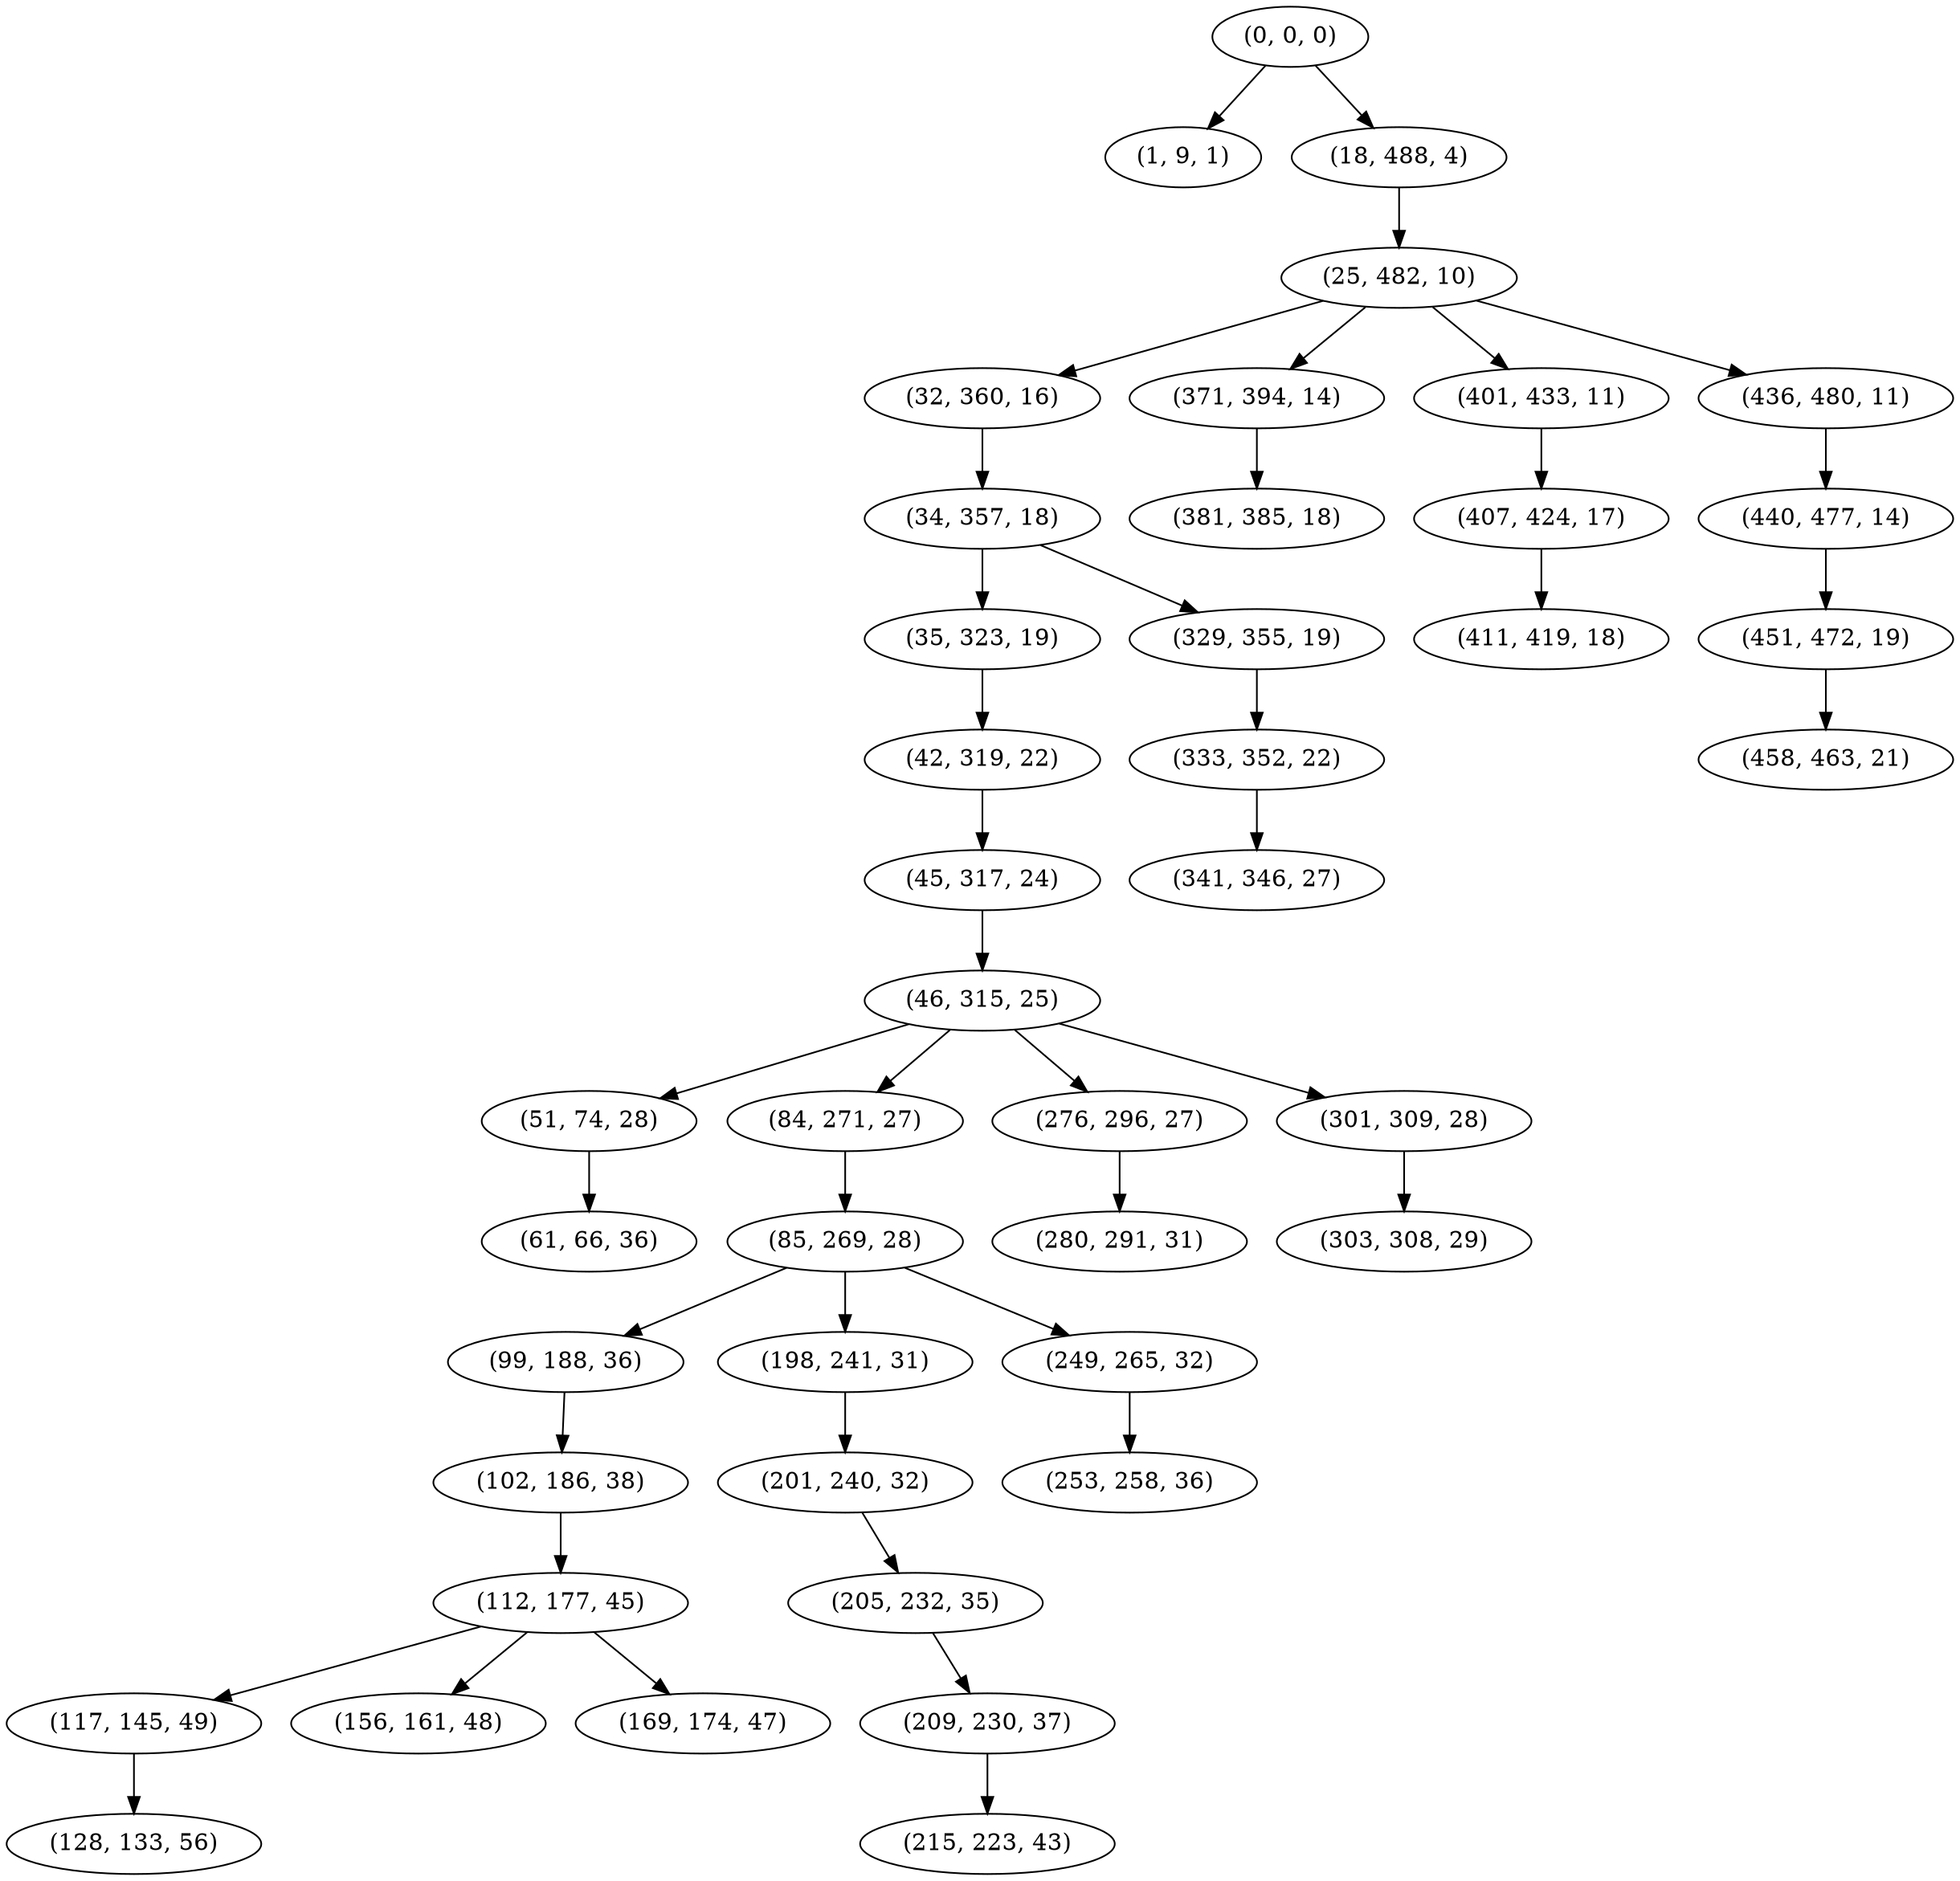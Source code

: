 digraph tree {
    "(0, 0, 0)";
    "(1, 9, 1)";
    "(18, 488, 4)";
    "(25, 482, 10)";
    "(32, 360, 16)";
    "(34, 357, 18)";
    "(35, 323, 19)";
    "(42, 319, 22)";
    "(45, 317, 24)";
    "(46, 315, 25)";
    "(51, 74, 28)";
    "(61, 66, 36)";
    "(84, 271, 27)";
    "(85, 269, 28)";
    "(99, 188, 36)";
    "(102, 186, 38)";
    "(112, 177, 45)";
    "(117, 145, 49)";
    "(128, 133, 56)";
    "(156, 161, 48)";
    "(169, 174, 47)";
    "(198, 241, 31)";
    "(201, 240, 32)";
    "(205, 232, 35)";
    "(209, 230, 37)";
    "(215, 223, 43)";
    "(249, 265, 32)";
    "(253, 258, 36)";
    "(276, 296, 27)";
    "(280, 291, 31)";
    "(301, 309, 28)";
    "(303, 308, 29)";
    "(329, 355, 19)";
    "(333, 352, 22)";
    "(341, 346, 27)";
    "(371, 394, 14)";
    "(381, 385, 18)";
    "(401, 433, 11)";
    "(407, 424, 17)";
    "(411, 419, 18)";
    "(436, 480, 11)";
    "(440, 477, 14)";
    "(451, 472, 19)";
    "(458, 463, 21)";
    "(0, 0, 0)" -> "(1, 9, 1)";
    "(0, 0, 0)" -> "(18, 488, 4)";
    "(18, 488, 4)" -> "(25, 482, 10)";
    "(25, 482, 10)" -> "(32, 360, 16)";
    "(25, 482, 10)" -> "(371, 394, 14)";
    "(25, 482, 10)" -> "(401, 433, 11)";
    "(25, 482, 10)" -> "(436, 480, 11)";
    "(32, 360, 16)" -> "(34, 357, 18)";
    "(34, 357, 18)" -> "(35, 323, 19)";
    "(34, 357, 18)" -> "(329, 355, 19)";
    "(35, 323, 19)" -> "(42, 319, 22)";
    "(42, 319, 22)" -> "(45, 317, 24)";
    "(45, 317, 24)" -> "(46, 315, 25)";
    "(46, 315, 25)" -> "(51, 74, 28)";
    "(46, 315, 25)" -> "(84, 271, 27)";
    "(46, 315, 25)" -> "(276, 296, 27)";
    "(46, 315, 25)" -> "(301, 309, 28)";
    "(51, 74, 28)" -> "(61, 66, 36)";
    "(84, 271, 27)" -> "(85, 269, 28)";
    "(85, 269, 28)" -> "(99, 188, 36)";
    "(85, 269, 28)" -> "(198, 241, 31)";
    "(85, 269, 28)" -> "(249, 265, 32)";
    "(99, 188, 36)" -> "(102, 186, 38)";
    "(102, 186, 38)" -> "(112, 177, 45)";
    "(112, 177, 45)" -> "(117, 145, 49)";
    "(112, 177, 45)" -> "(156, 161, 48)";
    "(112, 177, 45)" -> "(169, 174, 47)";
    "(117, 145, 49)" -> "(128, 133, 56)";
    "(198, 241, 31)" -> "(201, 240, 32)";
    "(201, 240, 32)" -> "(205, 232, 35)";
    "(205, 232, 35)" -> "(209, 230, 37)";
    "(209, 230, 37)" -> "(215, 223, 43)";
    "(249, 265, 32)" -> "(253, 258, 36)";
    "(276, 296, 27)" -> "(280, 291, 31)";
    "(301, 309, 28)" -> "(303, 308, 29)";
    "(329, 355, 19)" -> "(333, 352, 22)";
    "(333, 352, 22)" -> "(341, 346, 27)";
    "(371, 394, 14)" -> "(381, 385, 18)";
    "(401, 433, 11)" -> "(407, 424, 17)";
    "(407, 424, 17)" -> "(411, 419, 18)";
    "(436, 480, 11)" -> "(440, 477, 14)";
    "(440, 477, 14)" -> "(451, 472, 19)";
    "(451, 472, 19)" -> "(458, 463, 21)";
}
